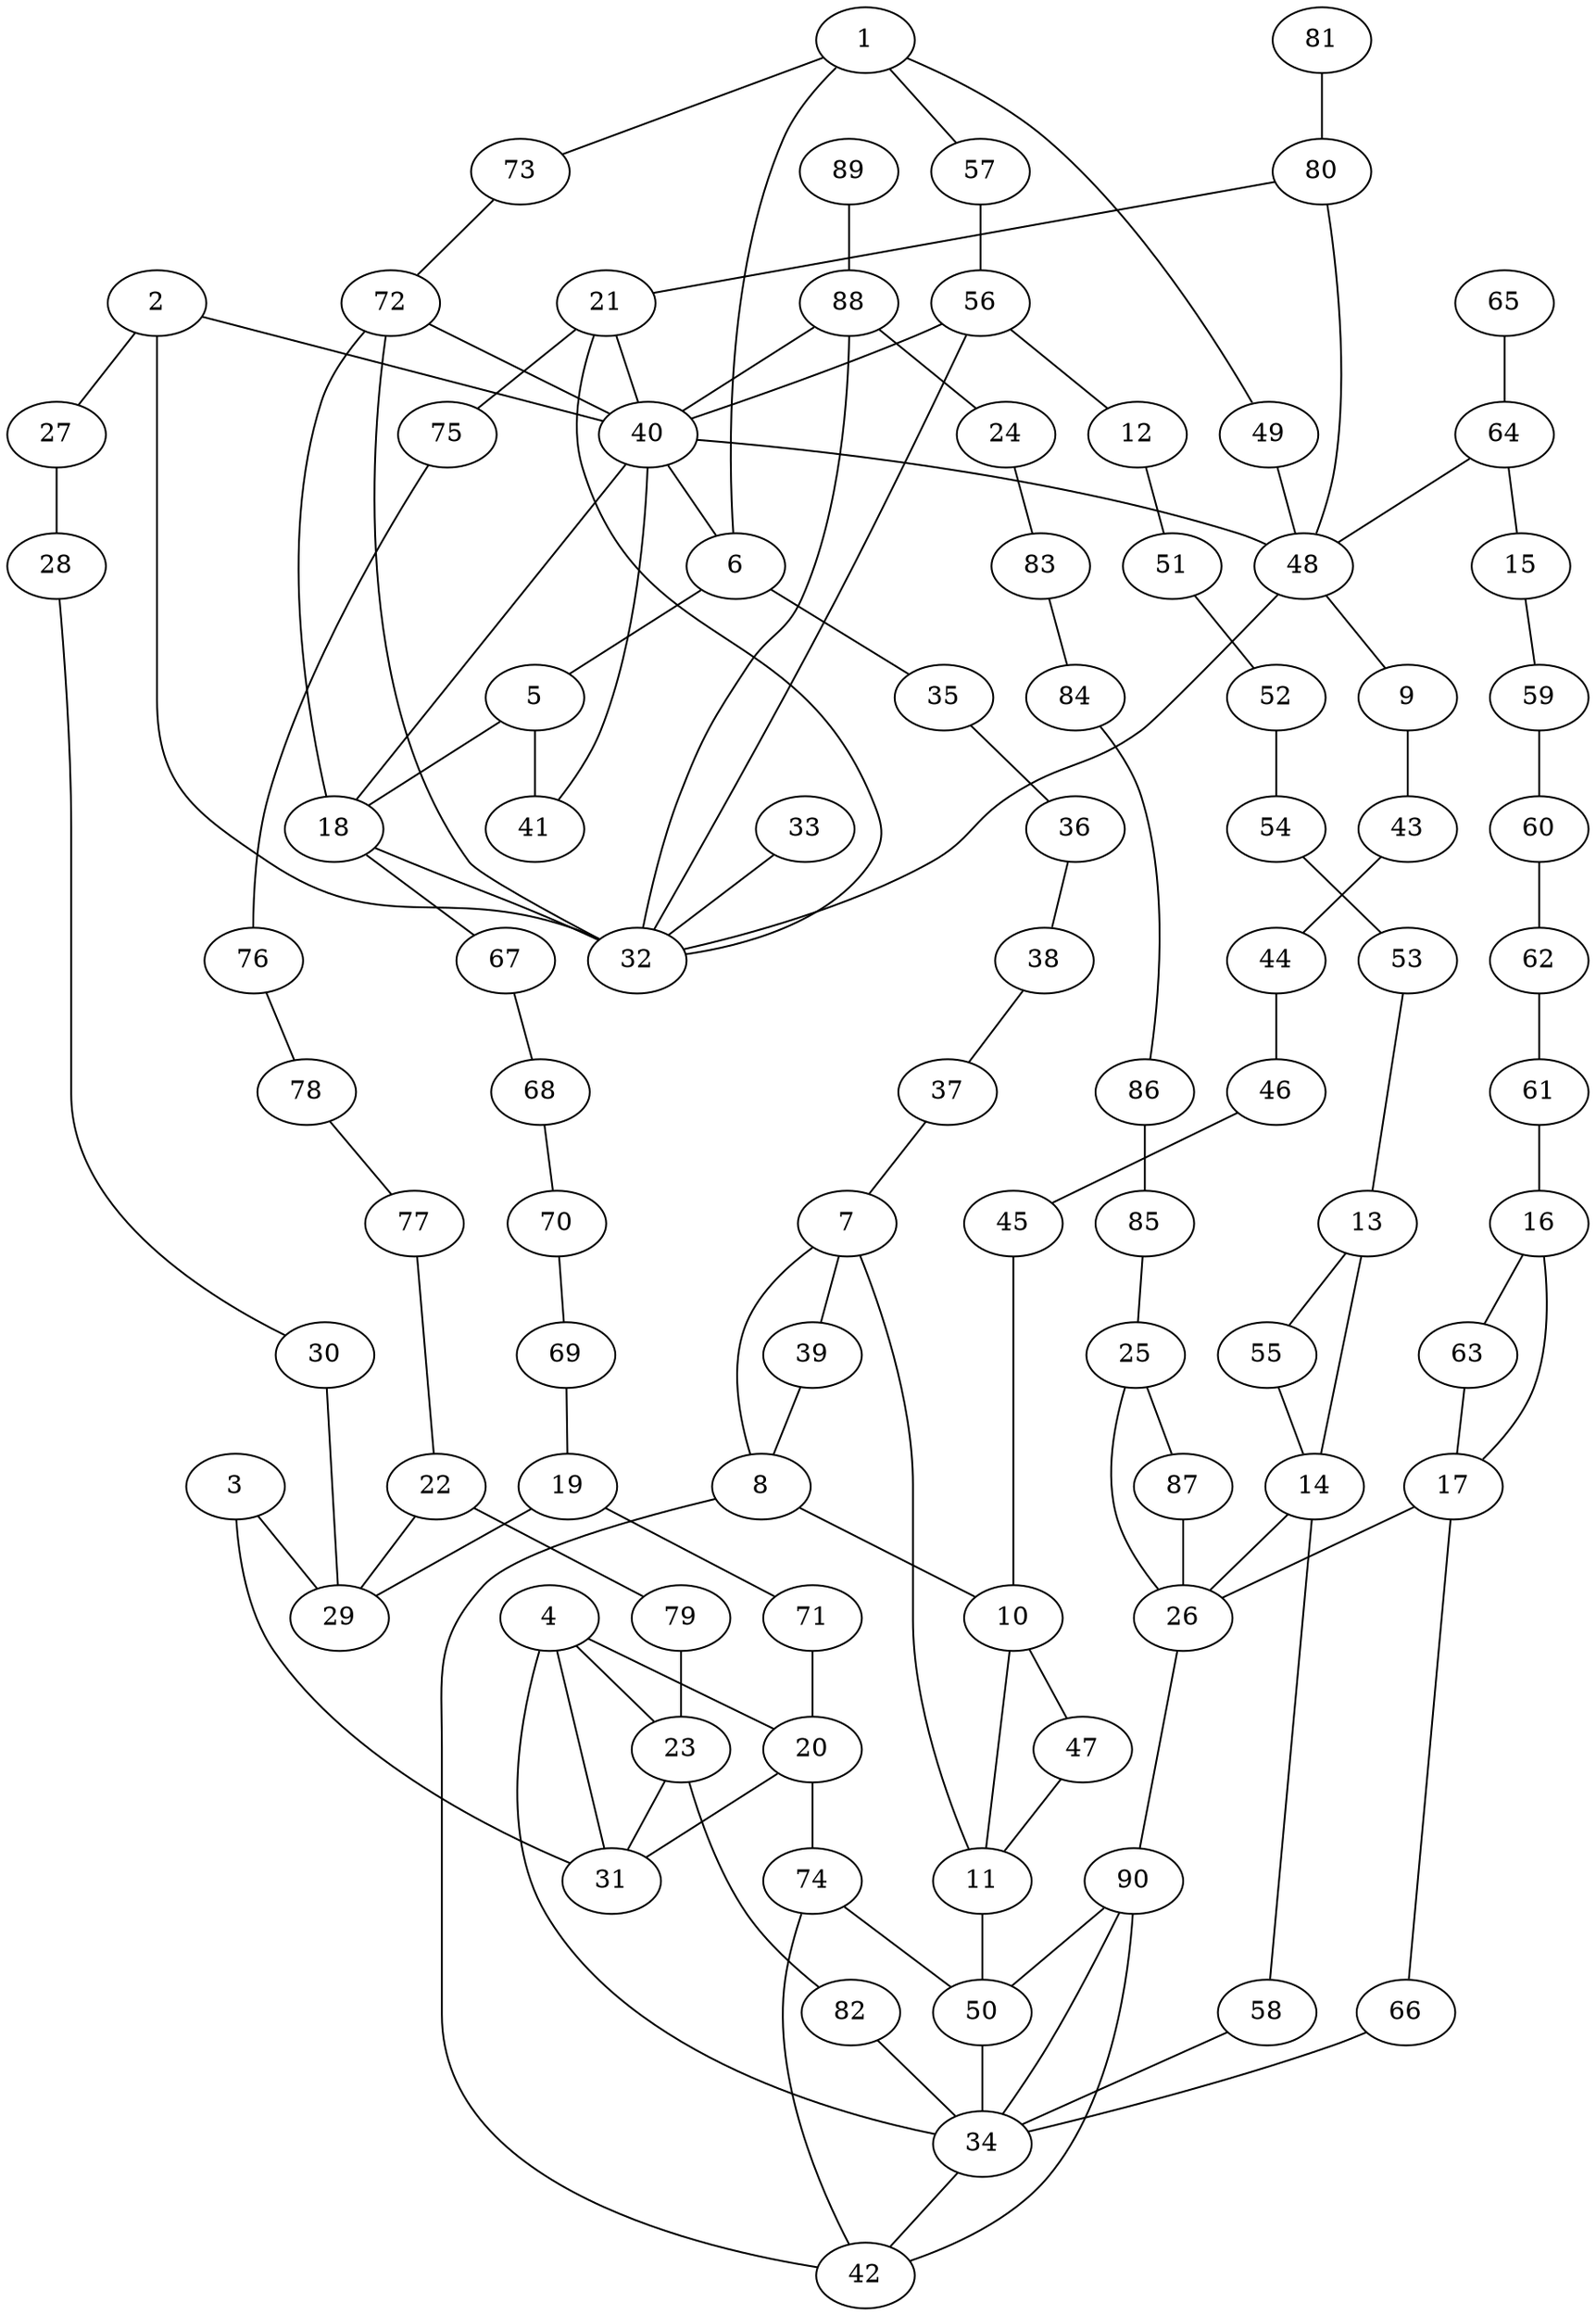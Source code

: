 graph pdb1c5f {
	1	 [aaLength=5,
		sequence=SKKDR,
		type=0];
	49	 [aaLength=9,
		sequence=RRVFLDVTI,
		type=1];
	1 -- 49	 [distance0="21.86808",
		frequency=1,
		type0=1];
	57	 [aaLength=9,
		sequence=RRVFLDVTI,
		type=1];
	1 -- 57	 [distance0="21.86808",
		frequency=1,
		type0=2];
	73	 [aaLength=9,
		sequence=RRVFLDVTI,
		type=1];
	1 -- 73	 [distance0="21.86808",
		frequency=1,
		type0=3];
	2	 [aaLength=14,
		sequence=APRTCNNFLMLCTG,
		type=0];
	27	 [aaLength=3,
		sequence=RVI,
		type=1];
	2 -- 27	 [distance0="20.0",
		frequency=1,
		type0=4];
	32	 [aaLength=10,
		sequence=NLAGRIVMEL,
		type=1];
	2 -- 32	 [distance0="16.37695",
		frequency=1,
		type0=2];
	40	 [aaLength=10,
		sequence=NLAGRIVMEL,
		type=1];
	2 -- 40	 [distance0="16.37695",
		frequency=1,
		type0=3];
	3	 [aaLength=5,
		sequence=APHLN,
		type=0];
	29	 [aaLength=4,
		sequence=FFIT,
		type=1];
	3 -- 29	 [distance0="12.20249",
		frequency=1,
		type0=3];
	31	 [aaLength=7,
		sequence=VFGKVVS,
		type=1];
	3 -- 31	 [distance0="4.0",
		frequency=1,
		type0=4];
	4	 [aaLength=10,
		sequence=GQEVVTKIEY,
		type=0];
	20	 [aaLength=10,
		sequence=GQEVVTKIEY,
		type=0];
	4 -- 20	 [distance0="3.402312",
		frequency=1,
		type0=1];
	23	 [aaLength=10,
		sequence=GQEVVTKIEY,
		type=0];
	4 -- 23	 [distance0="4.644933",
		frequency=1,
		type0=2];
	4 -- 31	 [distance0="14.66662",
		frequency=1,
		type0=3];
	34	 [aaLength=8,
		sequence=VVILNCGE,
		type=1];
	4 -- 34	 [distance0="12.0",
		frequency=1,
		type0=4];
	5	 [aaLength=5,
		sequence=SKKDR,
		type=0];
	18	 [aaLength=14,
		sequence=APRTCNNFLMLCTG,
		type=0];
	5 -- 18	 [distance0="34.57055",
		frequency=1,
		type0=2];
	41	 [aaLength=8,
		sequence=RVFLDVTI,
		type=1];
	5 -- 41	 [distance0="1.0",
		frequency=1,
		type0=4];
	6	 [aaLength=14,
		sequence=APRTCNNFLMLCTG,
		type=0];
	6 -- 1	 [distance0="51.71632",
		frequency=1,
		type0=3];
	6 -- 5	 [distance0="35.54039",
		frequency=1,
		type0=2];
	35	 [aaLength=5,
		sequence=FHRVI,
		type=1];
	6 -- 35	 [distance0="18.0",
		frequency=1,
		type0=4];
	7	 [aaLength=5,
		sequence=APHLN,
		type=0];
	8	 [aaLength=10,
		sequence=GQEVVTKIEY,
		type=0];
	7 -- 8	 [distance0="16.5044",
		frequency=1,
		type0=1];
	11	 [aaLength=10,
		sequence=GQEVVTKIEY,
		type=0];
	7 -- 11	 [distance0="22.46246",
		frequency=1,
		type0=3];
	39	 [aaLength=7,
		sequence=VFGKVVS,
		type=1];
	7 -- 39	 [distance0="4.0",
		frequency=1,
		type0=4];
	10	 [aaLength=5,
		sequence=APHLN,
		type=0];
	8 -- 10	 [distance0="22.34563",
		frequency=1,
		type0=3];
	42	 [aaLength=8,
		sequence=VVILNCGE,
		type=1];
	8 -- 42	 [distance0="12.0",
		frequency=1,
		type0=4];
	9	 [aaLength=14,
		sequence=APRTCNNFLMLCTG,
		type=0];
	43	 [aaLength=3,
		sequence=RVI,
		type=1];
	9 -- 43	 [distance0="20.0",
		frequency=1,
		type0=4];
	10 -- 11	 [distance0="16.43008",
		frequency=1,
		type0=1];
	47	 [aaLength=7,
		sequence=VFGKVVS,
		type=1];
	10 -- 47	 [distance0="4.0",
		frequency=1,
		type0=4];
	50	 [aaLength=8,
		sequence=VVILNCGE,
		type=1];
	11 -- 50	 [distance0="12.0",
		frequency=1,
		type0=4];
	12	 [aaLength=14,
		sequence=APRTCNNFLMLCTG,
		type=0];
	51	 [aaLength=3,
		sequence=RVI,
		type=1];
	12 -- 51	 [distance0="20.0",
		frequency=1,
		type0=4];
	13	 [aaLength=5,
		sequence=APHLN,
		type=0];
	14	 [aaLength=10,
		sequence=GQEVVTKIEY,
		type=0];
	13 -- 14	 [distance0="16.53553",
		frequency=1,
		type0=2];
	55	 [aaLength=7,
		sequence=VFGKVVS,
		type=1];
	13 -- 55	 [distance0="4.0",
		frequency=1,
		type0=4];
	26	 [aaLength=10,
		sequence=GQEVVTKIEY,
		type=0];
	14 -- 26	 [distance0="8.650531",
		frequency=1,
		type0=1];
	58	 [aaLength=9,
		sequence=VVILNCGEL,
		type=1];
	14 -- 58	 [distance0="12.0",
		frequency=1,
		type0=4];
	15	 [aaLength=14,
		sequence=APRTCNNFLMLCTG,
		type=0];
	59	 [aaLength=3,
		sequence=RVI,
		type=1];
	15 -- 59	 [distance0="20.0",
		frequency=1,
		type0=4];
	16	 [aaLength=5,
		sequence=APHLN,
		type=0];
	17	 [aaLength=10,
		sequence=GQEVVTKIEY,
		type=0];
	16 -- 17	 [distance0="16.53879",
		frequency=1,
		type0=2];
	63	 [aaLength=7,
		sequence=VFGKVVS,
		type=1];
	16 -- 63	 [distance0="4.0",
		frequency=1,
		type0=4];
	17 -- 26	 [distance0="5.748068",
		frequency=1,
		type0=1];
	66	 [aaLength=8,
		sequence=VVILNCGE,
		type=1];
	17 -- 66	 [distance0="12.0",
		frequency=1,
		type0=4];
	18 -- 32	 [distance0="27.63404",
		frequency=1,
		type0=2];
	18 -- 40	 [distance0="27.63404",
		frequency=1,
		type0=3];
	67	 [aaLength=3,
		sequence=RVI,
		type=1];
	18 -- 67	 [distance0="20.0",
		frequency=1,
		type0=4];
	19	 [aaLength=5,
		sequence=APHLN,
		type=0];
	19 -- 29	 [distance0="11.84314",
		frequency=1,
		type0=3];
	71	 [aaLength=7,
		sequence=VFGKVVS,
		type=1];
	19 -- 71	 [distance0="4.0",
		frequency=1,
		type0=4];
	20 -- 31	 [distance0="12.36377",
		frequency=1,
		type0=3];
	74	 [aaLength=8,
		sequence=VVILNCGE,
		type=1];
	20 -- 74	 [distance0="12.0",
		frequency=1,
		type0=4];
	21	 [aaLength=14,
		sequence=APRTCNNFLMLCTG,
		type=0];
	21 -- 32	 [distance0="20.42955",
		frequency=1,
		type0=2];
	21 -- 40	 [distance0="20.42955",
		frequency=1,
		type0=3];
	75	 [aaLength=5,
		sequence=FHRVI,
		type=1];
	21 -- 75	 [distance0="18.0",
		frequency=1,
		type0=4];
	22	 [aaLength=5,
		sequence=APHLN,
		type=0];
	22 -- 29	 [distance0="8.633775",
		frequency=1,
		type0=3];
	79	 [aaLength=7,
		sequence=VFGKVVS,
		type=1];
	22 -- 79	 [distance0="4.0",
		frequency=1,
		type0=4];
	23 -- 31	 [distance0="10.87457",
		frequency=1,
		type0=3];
	82	 [aaLength=8,
		sequence=VVILNCGE,
		type=1];
	23 -- 82	 [distance0="12.0",
		frequency=1,
		type0=4];
	24	 [aaLength=14,
		sequence=APRTCNNFLMLCTG,
		type=0];
	83	 [aaLength=3,
		sequence=RVI,
		type=1];
	24 -- 83	 [distance0="20.0",
		frequency=1,
		type0=4];
	25	 [aaLength=5,
		sequence=APHLN,
		type=0];
	25 -- 26	 [distance0="16.67697",
		frequency=1,
		type0=3];
	87	 [aaLength=7,
		sequence=VFGKVVS,
		type=1];
	25 -- 87	 [distance0="4.0",
		frequency=1,
		type0=4];
	90	 [aaLength=8,
		sequence=VVILNCGE,
		type=1];
	26 -- 90	 [distance0="12.0",
		frequency=1,
		type0=4];
	28	 [aaLength=4,
		sequence=MIQG,
		type=1];
	27 -- 28	 [distance0="3.0",
		frequency=1,
		type0=4];
	30	 [aaLength=4,
		sequence=VVSM,
		type=1];
	28 -- 30	 [distance0="32.0",
		frequency=1,
		type0=4];
	30 -- 29	 [distance0="11.0",
		frequency=1,
		type0=4];
	33	 [aaLength=8,
		sequence=RVFLDVTI,
		type=1];
	33 -- 32	 [distance0="2.0",
		frequency=1,
		type0=4];
	34 -- 42	 [distance0="0.0",
		frequency=1,
		type0=1];
	36	 [aaLength=4,
		sequence=MIQG,
		type=1];
	35 -- 36	 [distance0="3.0",
		frequency=1,
		type0=4];
	38	 [aaLength=4,
		sequence=VVSM,
		type=1];
	36 -- 38	 [distance0="32.0",
		frequency=1,
		type0=4];
	37	 [aaLength=4,
		sequence=FFIT,
		type=1];
	37 -- 7	 [distance0="3.0",
		frequency=1,
		type0=4];
	38 -- 37	 [distance0="11.0",
		frequency=1,
		type0=4];
	39 -- 8	 [distance0="0.0",
		frequency=1,
		type0=5];
	40 -- 6	 [distance0="4.0",
		frequency=1,
		type0=4];
	48	 [aaLength=10,
		sequence=NLAGRIVMEL,
		type=1];
	40 -- 48	 [distance0="0.0",
		frequency=1,
		type0=2];
	41 -- 40	 [distance0="2.0",
		frequency=1,
		type0=4];
	44	 [aaLength=4,
		sequence=MIQG,
		type=1];
	43 -- 44	 [distance0="3.0",
		frequency=1,
		type0=4];
	46	 [aaLength=4,
		sequence=VVSM,
		type=1];
	44 -- 46	 [distance0="32.0",
		frequency=1,
		type0=4];
	45	 [aaLength=4,
		sequence=FFIT,
		type=1];
	45 -- 10	 [distance0="3.0",
		frequency=1,
		type0=4];
	46 -- 45	 [distance0="11.0",
		frequency=1,
		type0=4];
	47 -- 11	 [distance0="0.0",
		frequency=1,
		type0=5];
	48 -- 9	 [distance0="4.0",
		frequency=1,
		type0=4];
	48 -- 32	 [distance0="0.0",
		frequency=1,
		type0=1];
	49 -- 48	 [distance0="2.0",
		frequency=1,
		type0=4];
	50 -- 34	 [distance0="0.0",
		frequency=1,
		type0=1];
	52	 [aaLength=4,
		sequence=MIQG,
		type=1];
	51 -- 52	 [distance0="3.0",
		frequency=1,
		type0=4];
	54	 [aaLength=4,
		sequence=VVSM,
		type=1];
	52 -- 54	 [distance0="32.0",
		frequency=1,
		type0=4];
	53	 [aaLength=4,
		sequence=FFIT,
		type=1];
	53 -- 13	 [distance0="3.0",
		frequency=1,
		type0=4];
	54 -- 53	 [distance0="11.0",
		frequency=1,
		type0=4];
	55 -- 14	 [distance0="0.0",
		frequency=1,
		type0=5];
	56	 [aaLength=10,
		sequence=NLAGRIVMEL,
		type=1];
	56 -- 12	 [distance0="4.0",
		frequency=1,
		type0=4];
	56 -- 32	 [distance0="0.0",
		frequency=1,
		type0=1];
	56 -- 40	 [distance0="0.0",
		frequency=1,
		type0=2];
	57 -- 56	 [distance0="2.0",
		frequency=1,
		type0=4];
	58 -- 34	 [distance0="0.0",
		frequency=1,
		type0=1];
	60	 [aaLength=4,
		sequence=MIQG,
		type=1];
	59 -- 60	 [distance0="3.0",
		frequency=1,
		type0=4];
	62	 [aaLength=4,
		sequence=VVSM,
		type=1];
	60 -- 62	 [distance0="32.0",
		frequency=1,
		type0=4];
	61	 [aaLength=4,
		sequence=FFIT,
		type=1];
	61 -- 16	 [distance0="3.0",
		frequency=1,
		type0=4];
	62 -- 61	 [distance0="11.0",
		frequency=1,
		type0=4];
	63 -- 17	 [distance0="0.0",
		frequency=1,
		type0=5];
	64	 [aaLength=10,
		sequence=NLAGRIVMEL,
		type=1];
	64 -- 15	 [distance0="4.0",
		frequency=1,
		type0=4];
	64 -- 48	 [distance0="0.0",
		frequency=1,
		type0=3];
	65	 [aaLength=8,
		sequence=RVFLDVTI,
		type=1];
	65 -- 64	 [distance0="2.0",
		frequency=1,
		type0=4];
	66 -- 34	 [distance0="0.0",
		frequency=1,
		type0=1];
	68	 [aaLength=4,
		sequence=MIQG,
		type=1];
	67 -- 68	 [distance0="3.0",
		frequency=1,
		type0=4];
	70	 [aaLength=4,
		sequence=VVSM,
		type=1];
	68 -- 70	 [distance0="32.0",
		frequency=1,
		type0=4];
	69	 [aaLength=4,
		sequence=FFIT,
		type=1];
	69 -- 19	 [distance0="3.0",
		frequency=1,
		type0=4];
	70 -- 69	 [distance0="11.0",
		frequency=1,
		type0=4];
	71 -- 20	 [distance0="0.0",
		frequency=1,
		type0=5];
	72	 [aaLength=10,
		sequence=NLAGRIVMEL,
		type=1];
	72 -- 18	 [distance0="4.0",
		frequency=1,
		type0=4];
	72 -- 32	 [distance0="0.0",
		frequency=1,
		type0=1];
	72 -- 40	 [distance0="0.0",
		frequency=1,
		type0=2];
	73 -- 72	 [distance0="2.0",
		frequency=1,
		type0=4];
	74 -- 42	 [distance0="0.0",
		frequency=1,
		type0=2];
	74 -- 50	 [distance0="0.0",
		frequency=1,
		type0=3];
	76	 [aaLength=4,
		sequence=MIQG,
		type=1];
	75 -- 76	 [distance0="3.0",
		frequency=1,
		type0=4];
	78	 [aaLength=4,
		sequence=VVSM,
		type=1];
	76 -- 78	 [distance0="32.0",
		frequency=1,
		type0=4];
	77	 [aaLength=4,
		sequence=FFIT,
		type=1];
	77 -- 22	 [distance0="3.0",
		frequency=1,
		type0=4];
	78 -- 77	 [distance0="11.0",
		frequency=1,
		type0=4];
	79 -- 23	 [distance0="0.0",
		frequency=1,
		type0=5];
	80	 [aaLength=10,
		sequence=NLAGRIVMEL,
		type=1];
	80 -- 21	 [distance0="4.0",
		frequency=1,
		type0=4];
	80 -- 48	 [distance0="0.0",
		frequency=1,
		type0=3];
	81	 [aaLength=8,
		sequence=RVFLDVTI,
		type=1];
	81 -- 80	 [distance0="2.0",
		frequency=1,
		type0=4];
	82 -- 34	 [distance0="0.0",
		frequency=1,
		type0=1];
	84	 [aaLength=4,
		sequence=MIQG,
		type=1];
	83 -- 84	 [distance0="3.0",
		frequency=1,
		type0=4];
	86	 [aaLength=4,
		sequence=VVSM,
		type=1];
	84 -- 86	 [distance0="32.0",
		frequency=1,
		type0=4];
	85	 [aaLength=4,
		sequence=FFIT,
		type=1];
	85 -- 25	 [distance0="3.0",
		frequency=1,
		type0=4];
	86 -- 85	 [distance0="11.0",
		frequency=1,
		type0=4];
	87 -- 26	 [distance0="0.0",
		frequency=1,
		type0=5];
	88	 [aaLength=10,
		sequence=NLAGRIVMEL,
		type=1];
	88 -- 24	 [distance0="4.0",
		frequency=1,
		type0=4];
	88 -- 32	 [distance0="0.0",
		frequency=1,
		type0=1];
	88 -- 40	 [distance0="0.0",
		frequency=1,
		type0=2];
	89	 [aaLength=9,
		sequence=RRVFLDVTI,
		type=1];
	89 -- 88	 [distance0="2.0",
		frequency=1,
		type0=4];
	90 -- 34	 [distance0="0.0",
		frequency=1,
		type0=1];
	90 -- 42	 [distance0="0.0",
		frequency=1,
		type0=2];
	90 -- 50	 [distance0="0.0",
		frequency=1,
		type0=3];
}
